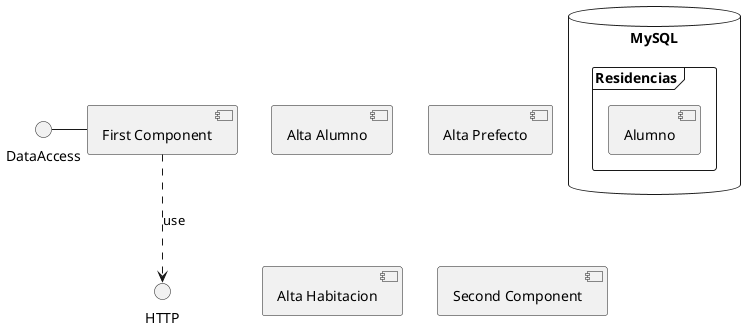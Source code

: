 @startuml
[Alta Alumno]
[Alta Prefecto]
[Alta Habitacion]

database "MySQL" {
  frame "Residencias" {
    [Alumno]
  }
}

[Second Component]
DataAccess - [First Component]
[First Component] ..> HTTP : use

@enduml
